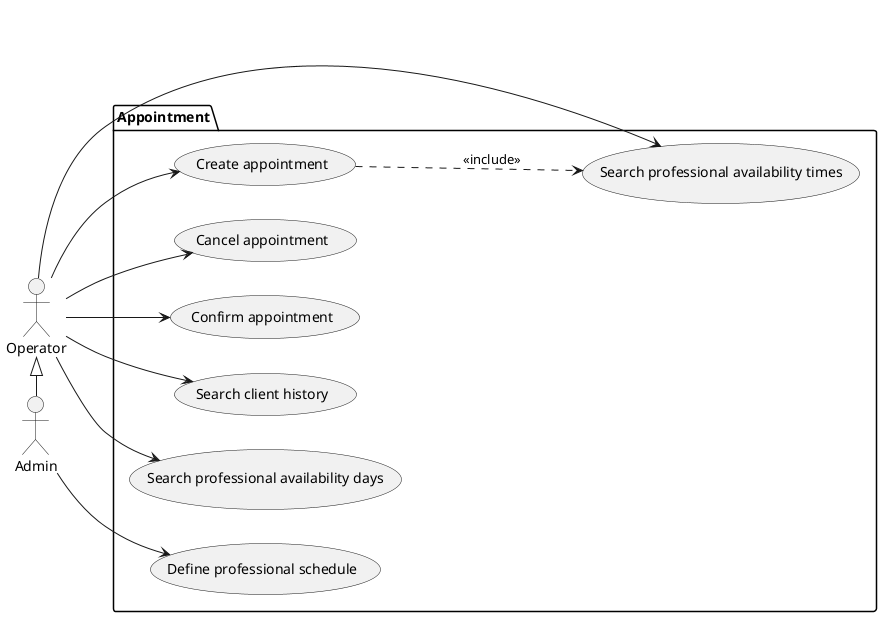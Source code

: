 @startuml "use-cases"

left to right direction

actor Operator as o
actor Admin as a

package Appointment {
    usecase "Create appointment" as UC1
    usecase "Cancel appointment" as UC2
    usecase "Confirm appointment" as UC3
    usecase "Define professional schedule" as UC4
    usecase "Search client history" as UC5
    usecase "Search professional availability days" as UC6
    usecase "Search professional availability times" as UC7
    
    o <|-right- a
    o --> UC1
    o --> UC2
    o --> UC3
    o --> UC5
    a --> UC4
    o --> UC6
    o --> UC7
    (UC1) ...> (UC7) : <<include>>
}

@enduml